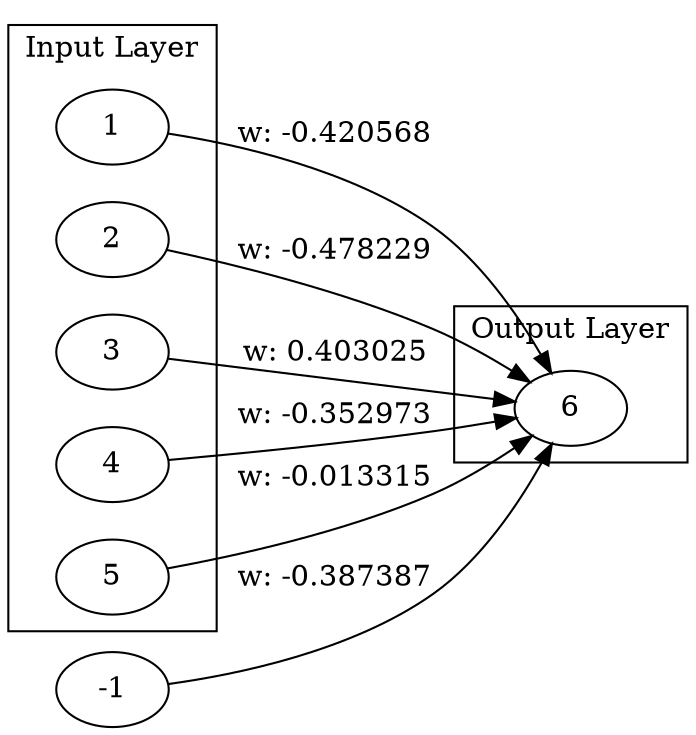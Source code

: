 digraph Genome {
  rankdir=LR;
  subgraph cluster_0 {
    label="Input Layer";
    1;
    2;
    3;
    4;
    5;
  }
  subgraph cluster_1 {
    label="Hidden Layer";
  }
  subgraph cluster_2 {
    label="Output Layer";
    6;
  }
  1 -> 6 [label="w: -0.420568"];
  2 -> 6 [label="w: -0.478229"];
  3 -> 6 [label="w: 0.403025"];
  4 -> 6 [label="w: -0.352973"];
  5 -> 6 [label="w: -0.013315"];
  -1 -> 6 [label="w: -0.387387"];
}
